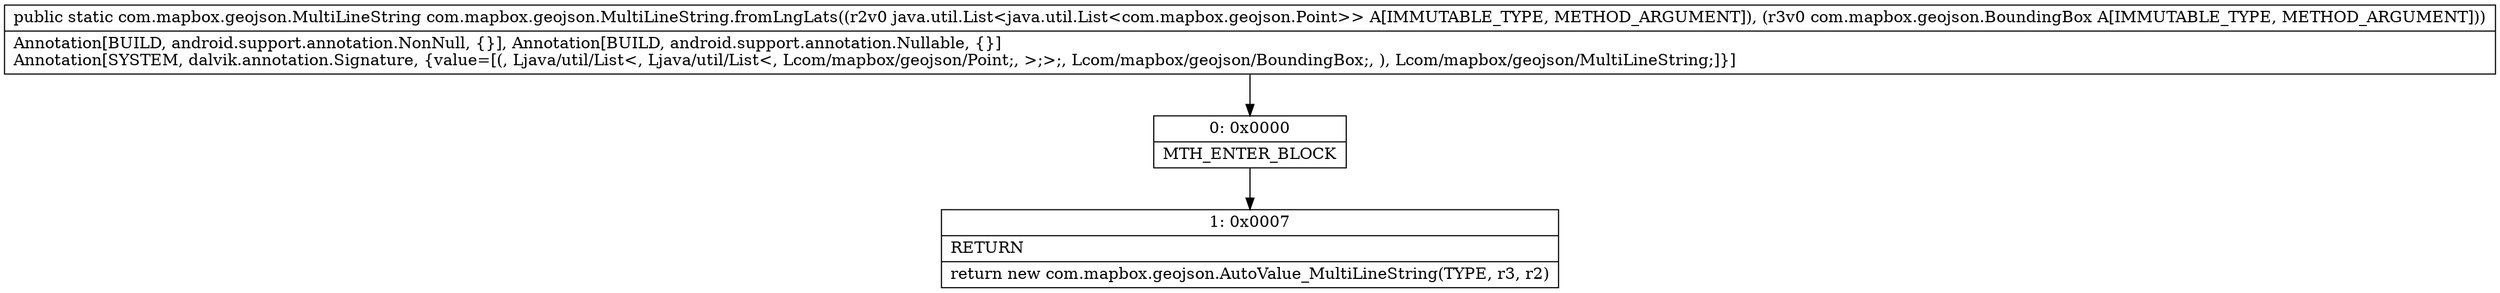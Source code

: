 digraph "CFG forcom.mapbox.geojson.MultiLineString.fromLngLats(Ljava\/util\/List;Lcom\/mapbox\/geojson\/BoundingBox;)Lcom\/mapbox\/geojson\/MultiLineString;" {
Node_0 [shape=record,label="{0\:\ 0x0000|MTH_ENTER_BLOCK\l}"];
Node_1 [shape=record,label="{1\:\ 0x0007|RETURN\l|return new com.mapbox.geojson.AutoValue_MultiLineString(TYPE, r3, r2)\l}"];
MethodNode[shape=record,label="{public static com.mapbox.geojson.MultiLineString com.mapbox.geojson.MultiLineString.fromLngLats((r2v0 java.util.List\<java.util.List\<com.mapbox.geojson.Point\>\> A[IMMUTABLE_TYPE, METHOD_ARGUMENT]), (r3v0 com.mapbox.geojson.BoundingBox A[IMMUTABLE_TYPE, METHOD_ARGUMENT]))  | Annotation[BUILD, android.support.annotation.NonNull, \{\}], Annotation[BUILD, android.support.annotation.Nullable, \{\}]\lAnnotation[SYSTEM, dalvik.annotation.Signature, \{value=[(, Ljava\/util\/List\<, Ljava\/util\/List\<, Lcom\/mapbox\/geojson\/Point;, \>;\>;, Lcom\/mapbox\/geojson\/BoundingBox;, ), Lcom\/mapbox\/geojson\/MultiLineString;]\}]\l}"];
MethodNode -> Node_0;
Node_0 -> Node_1;
}

